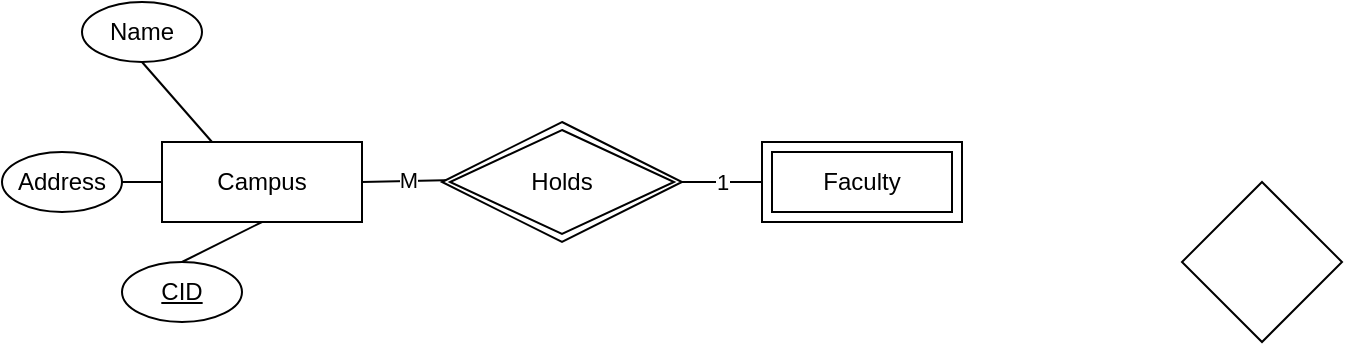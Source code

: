 <mxfile version="16.5.5" type="github">
  <diagram name="Page-1" id="edf60f1a-56cd-e834-aa8a-f176f3a09ee4">
    <mxGraphModel dx="1747" dy="579" grid="1" gridSize="10" guides="1" tooltips="1" connect="1" arrows="1" fold="1" page="1" pageScale="1" pageWidth="1100" pageHeight="850" background="none" math="0" shadow="0">
      <root>
        <mxCell id="0" />
        <mxCell id="1" parent="0" />
        <mxCell id="7diuZ4MpowCz5UCA8wbx-1" value="Campus" style="rounded=0;whiteSpace=wrap;html=1;hachureGap=4;" vertex="1" parent="1">
          <mxGeometry x="-900" y="250" width="100" height="40" as="geometry" />
        </mxCell>
        <mxCell id="7diuZ4MpowCz5UCA8wbx-2" value="" style="rhombus;whiteSpace=wrap;html=1;" vertex="1" parent="1">
          <mxGeometry x="-390" y="270" width="80" height="80" as="geometry" />
        </mxCell>
        <mxCell id="7diuZ4MpowCz5UCA8wbx-4" value="M" style="endArrow=none;html=1;rounded=0;exitX=1;exitY=0.5;exitDx=0;exitDy=0;entryX=0.058;entryY=0.483;entryDx=0;entryDy=0;entryPerimeter=0;" edge="1" parent="1" source="7diuZ4MpowCz5UCA8wbx-1" target="7diuZ4MpowCz5UCA8wbx-7">
          <mxGeometry width="50" height="50" relative="1" as="geometry">
            <mxPoint x="-540" y="600" as="sourcePoint" />
            <mxPoint x="-750" y="270" as="targetPoint" />
          </mxGeometry>
        </mxCell>
        <mxCell id="7diuZ4MpowCz5UCA8wbx-7" value="Holds" style="shape=rhombus;double=1;perimeter=rhombusPerimeter;whiteSpace=wrap;html=1;align=center;" vertex="1" parent="1">
          <mxGeometry x="-760" y="240" width="120" height="60" as="geometry" />
        </mxCell>
        <mxCell id="7diuZ4MpowCz5UCA8wbx-9" value="1" style="endArrow=none;html=1;rounded=0;entryX=0;entryY=0.5;entryDx=0;entryDy=0;" edge="1" parent="1" source="7diuZ4MpowCz5UCA8wbx-7" target="7diuZ4MpowCz5UCA8wbx-11">
          <mxGeometry width="50" height="50" relative="1" as="geometry">
            <mxPoint x="-780" y="280" as="sourcePoint" />
            <mxPoint x="-610" y="270" as="targetPoint" />
          </mxGeometry>
        </mxCell>
        <mxCell id="7diuZ4MpowCz5UCA8wbx-11" value="Faculty" style="shape=ext;margin=3;double=1;whiteSpace=wrap;html=1;align=center;" vertex="1" parent="1">
          <mxGeometry x="-600" y="250" width="100" height="40" as="geometry" />
        </mxCell>
        <mxCell id="7diuZ4MpowCz5UCA8wbx-12" value="&lt;u&gt;CID&lt;/u&gt;" style="ellipse;whiteSpace=wrap;html=1;" vertex="1" parent="1">
          <mxGeometry x="-920" y="310" width="60" height="30" as="geometry" />
        </mxCell>
        <mxCell id="7diuZ4MpowCz5UCA8wbx-13" value="" style="endArrow=none;html=1;rounded=0;exitX=0.5;exitY=1;exitDx=0;exitDy=0;entryX=0.5;entryY=0;entryDx=0;entryDy=0;" edge="1" parent="1" source="7diuZ4MpowCz5UCA8wbx-1" target="7diuZ4MpowCz5UCA8wbx-12">
          <mxGeometry width="50" height="50" relative="1" as="geometry">
            <mxPoint x="-600" y="560" as="sourcePoint" />
            <mxPoint x="-608.72" y="621.98" as="targetPoint" />
          </mxGeometry>
        </mxCell>
        <mxCell id="7diuZ4MpowCz5UCA8wbx-14" value="Name" style="ellipse;whiteSpace=wrap;html=1;" vertex="1" parent="1">
          <mxGeometry x="-940" y="180" width="60" height="30" as="geometry" />
        </mxCell>
        <mxCell id="7diuZ4MpowCz5UCA8wbx-15" value="" style="endArrow=none;html=1;rounded=0;exitX=0.25;exitY=0;exitDx=0;exitDy=0;entryX=0.5;entryY=1;entryDx=0;entryDy=0;" edge="1" parent="1" source="7diuZ4MpowCz5UCA8wbx-1" target="7diuZ4MpowCz5UCA8wbx-14">
          <mxGeometry width="50" height="50" relative="1" as="geometry">
            <mxPoint x="-840" y="300" as="sourcePoint" />
            <mxPoint x="-880" y="320" as="targetPoint" />
          </mxGeometry>
        </mxCell>
        <mxCell id="7diuZ4MpowCz5UCA8wbx-16" value="Address" style="ellipse;whiteSpace=wrap;html=1;" vertex="1" parent="1">
          <mxGeometry x="-980" y="255" width="60" height="30" as="geometry" />
        </mxCell>
        <mxCell id="7diuZ4MpowCz5UCA8wbx-17" value="" style="endArrow=none;html=1;rounded=0;exitX=0;exitY=0.5;exitDx=0;exitDy=0;entryX=1;entryY=0.5;entryDx=0;entryDy=0;" edge="1" parent="1" source="7diuZ4MpowCz5UCA8wbx-1" target="7diuZ4MpowCz5UCA8wbx-16">
          <mxGeometry width="50" height="50" relative="1" as="geometry">
            <mxPoint x="-865" y="260" as="sourcePoint" />
            <mxPoint x="-900" y="220" as="targetPoint" />
          </mxGeometry>
        </mxCell>
      </root>
    </mxGraphModel>
  </diagram>
</mxfile>
